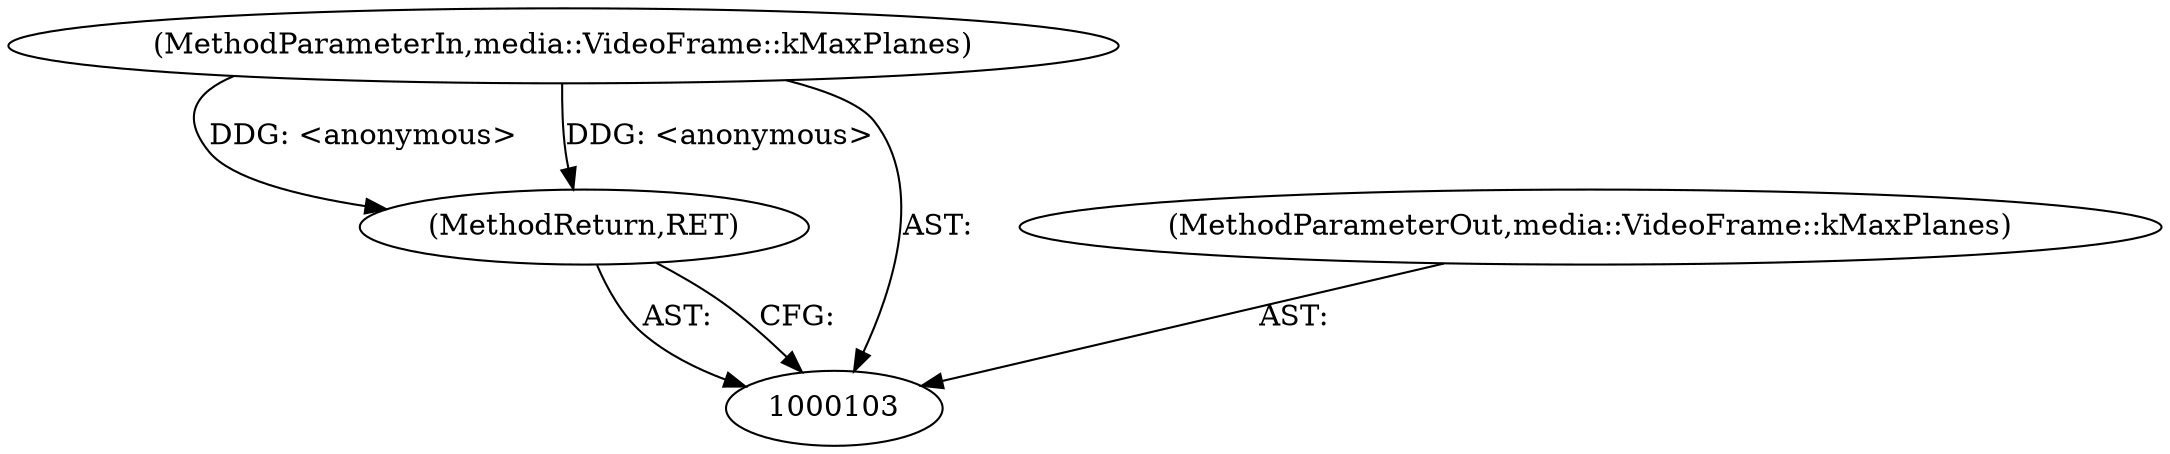 digraph "0_Chrome_673ce95d481ea9368c4d4d43ac756ba1d6d9e608_25" {
"1000106" [label="(MethodReturn,RET)"];
"1000104" [label="(MethodParameterIn,media::VideoFrame::kMaxPlanes)"];
"1000121" [label="(MethodParameterOut,media::VideoFrame::kMaxPlanes)"];
"1000106" -> "1000103"  [label="AST: "];
"1000106" -> "1000103"  [label="CFG: "];
"1000104" -> "1000106"  [label="DDG: <anonymous>"];
"1000104" -> "1000103"  [label="AST: "];
"1000104" -> "1000106"  [label="DDG: <anonymous>"];
"1000121" -> "1000103"  [label="AST: "];
}
